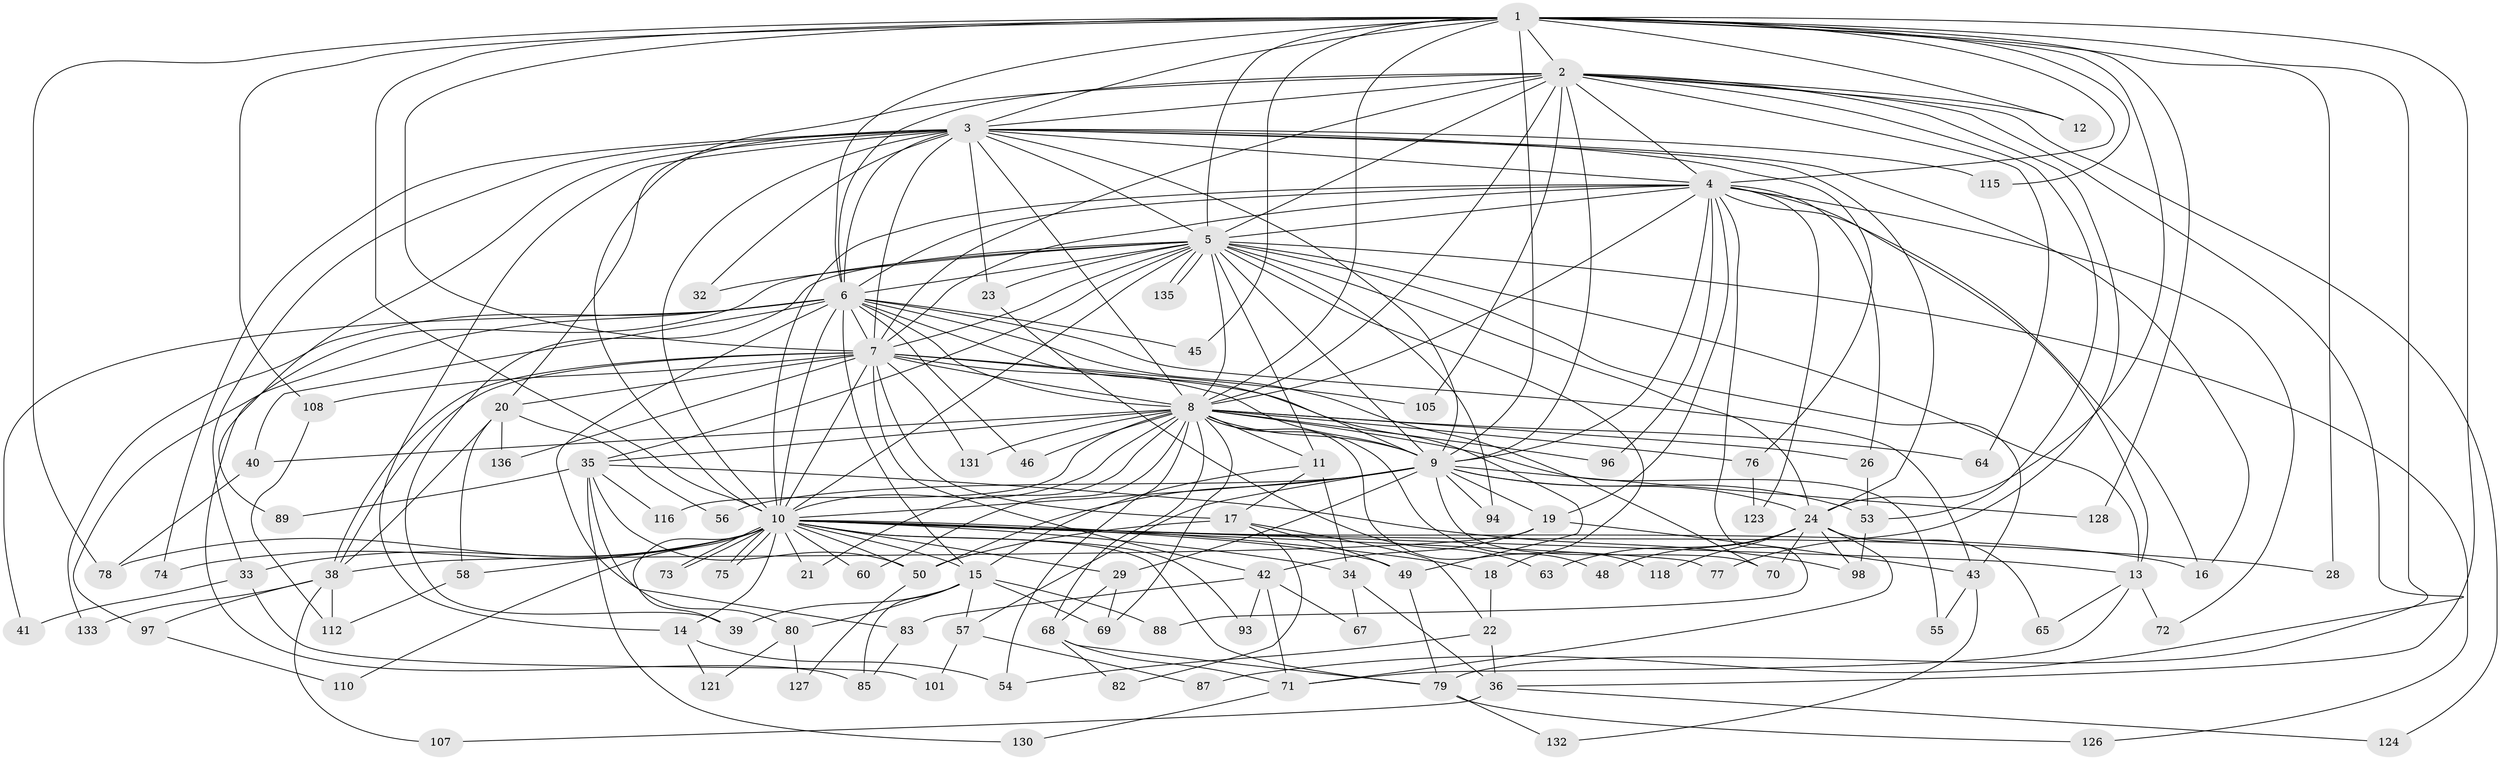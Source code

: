 // Generated by graph-tools (version 1.1) at 2025/23/03/03/25 07:23:44]
// undirected, 99 vertices, 248 edges
graph export_dot {
graph [start="1"]
  node [color=gray90,style=filled];
  1 [super="+81"];
  2 [super="+125"];
  3 [super="+95"];
  4 [super="+25"];
  5 [super="+30"];
  6 [super="+59"];
  7 [super="+104"];
  8 [super="+47"];
  9 [super="+90"];
  10 [super="+120"];
  11;
  12;
  13 [super="+31"];
  14;
  15 [super="+66"];
  16;
  17 [super="+100"];
  18 [super="+37"];
  19;
  20 [super="+92"];
  21;
  22;
  23;
  24 [super="+102"];
  26 [super="+27"];
  28;
  29;
  32;
  33 [super="+61"];
  34;
  35 [super="+86"];
  36 [super="+52"];
  38 [super="+44"];
  39 [super="+99"];
  40;
  41;
  42;
  43 [super="+51"];
  45;
  46;
  48;
  49 [super="+114"];
  50;
  53 [super="+62"];
  54 [super="+109"];
  55 [super="+113"];
  56;
  57;
  58;
  60;
  63;
  64;
  65;
  67;
  68 [super="+117"];
  69 [super="+106"];
  70 [super="+103"];
  71 [super="+84"];
  72;
  73;
  74;
  75 [super="+91"];
  76;
  77;
  78 [super="+111"];
  79 [super="+129"];
  80;
  82;
  83 [super="+122"];
  85;
  87;
  88;
  89;
  93;
  94;
  96;
  97;
  98 [super="+134"];
  101;
  105;
  107;
  108;
  110;
  112 [super="+119"];
  115;
  116;
  118;
  121;
  123;
  124;
  126;
  127;
  128;
  130;
  131;
  132;
  133;
  135;
  136;
  1 -- 2;
  1 -- 3;
  1 -- 4;
  1 -- 5;
  1 -- 6;
  1 -- 7;
  1 -- 8;
  1 -- 9;
  1 -- 10;
  1 -- 12;
  1 -- 24;
  1 -- 28;
  1 -- 36;
  1 -- 45;
  1 -- 108;
  1 -- 128;
  1 -- 115;
  1 -- 79 [weight=2];
  1 -- 78;
  2 -- 3;
  2 -- 4;
  2 -- 5;
  2 -- 6;
  2 -- 7;
  2 -- 8;
  2 -- 9;
  2 -- 10 [weight=2];
  2 -- 12;
  2 -- 53;
  2 -- 64;
  2 -- 77;
  2 -- 87;
  2 -- 105;
  2 -- 124;
  3 -- 4;
  3 -- 5;
  3 -- 6;
  3 -- 7;
  3 -- 8;
  3 -- 9;
  3 -- 10;
  3 -- 14;
  3 -- 16;
  3 -- 20;
  3 -- 23 [weight=2];
  3 -- 24;
  3 -- 32;
  3 -- 33;
  3 -- 74;
  3 -- 76;
  3 -- 89;
  3 -- 115;
  4 -- 5;
  4 -- 6;
  4 -- 7;
  4 -- 8;
  4 -- 9 [weight=2];
  4 -- 10;
  4 -- 13;
  4 -- 19;
  4 -- 72;
  4 -- 123;
  4 -- 16;
  4 -- 96;
  4 -- 88;
  4 -- 26 [weight=2];
  5 -- 6;
  5 -- 7;
  5 -- 8;
  5 -- 9;
  5 -- 10;
  5 -- 11;
  5 -- 13;
  5 -- 18;
  5 -- 23;
  5 -- 32;
  5 -- 35;
  5 -- 39;
  5 -- 43;
  5 -- 85;
  5 -- 94;
  5 -- 126;
  5 -- 135;
  5 -- 135;
  5 -- 24;
  6 -- 7;
  6 -- 8;
  6 -- 9 [weight=2];
  6 -- 10;
  6 -- 40;
  6 -- 41;
  6 -- 45;
  6 -- 46;
  6 -- 70;
  6 -- 83;
  6 -- 97;
  6 -- 133;
  6 -- 43;
  6 -- 15;
  7 -- 8;
  7 -- 9;
  7 -- 10;
  7 -- 17;
  7 -- 20;
  7 -- 38 [weight=2];
  7 -- 38;
  7 -- 42;
  7 -- 49;
  7 -- 105;
  7 -- 108;
  7 -- 131;
  7 -- 136;
  8 -- 9;
  8 -- 10 [weight=2];
  8 -- 11;
  8 -- 21;
  8 -- 26;
  8 -- 35;
  8 -- 40;
  8 -- 46;
  8 -- 48;
  8 -- 54;
  8 -- 55 [weight=2];
  8 -- 60;
  8 -- 64;
  8 -- 68;
  8 -- 69;
  8 -- 76;
  8 -- 96;
  8 -- 116;
  8 -- 118;
  8 -- 131;
  9 -- 10;
  9 -- 19;
  9 -- 29;
  9 -- 50;
  9 -- 53;
  9 -- 56;
  9 -- 57;
  9 -- 70;
  9 -- 94;
  9 -- 128;
  9 -- 24;
  10 -- 14;
  10 -- 15;
  10 -- 16;
  10 -- 18 [weight=2];
  10 -- 21;
  10 -- 28;
  10 -- 29;
  10 -- 33 [weight=2];
  10 -- 34;
  10 -- 39;
  10 -- 49;
  10 -- 58;
  10 -- 60;
  10 -- 73;
  10 -- 73;
  10 -- 74;
  10 -- 75 [weight=2];
  10 -- 75;
  10 -- 77;
  10 -- 78;
  10 -- 79;
  10 -- 93;
  10 -- 110;
  10 -- 13;
  10 -- 50;
  11 -- 15;
  11 -- 17;
  11 -- 34;
  13 -- 65;
  13 -- 72;
  13 -- 71;
  14 -- 54;
  14 -- 121;
  15 -- 57;
  15 -- 80;
  15 -- 88;
  15 -- 85;
  15 -- 39;
  15 -- 69;
  17 -- 22;
  17 -- 50;
  17 -- 82;
  17 -- 49;
  18 -- 22;
  19 -- 42;
  19 -- 43;
  19 -- 38;
  20 -- 56;
  20 -- 58;
  20 -- 136;
  20 -- 38;
  22 -- 36;
  22 -- 54;
  23 -- 63;
  24 -- 48;
  24 -- 63;
  24 -- 65;
  24 -- 71;
  24 -- 98;
  24 -- 118;
  24 -- 70;
  26 -- 53;
  29 -- 68;
  29 -- 69;
  33 -- 41;
  33 -- 101;
  34 -- 67;
  34 -- 36;
  35 -- 80;
  35 -- 89;
  35 -- 116;
  35 -- 130;
  35 -- 50;
  35 -- 98;
  36 -- 124;
  36 -- 107;
  38 -- 97;
  38 -- 133;
  38 -- 112;
  38 -- 107;
  40 -- 78;
  42 -- 67;
  42 -- 71;
  42 -- 83;
  42 -- 93;
  43 -- 55;
  43 -- 132;
  49 -- 79;
  50 -- 127;
  53 -- 98;
  57 -- 87;
  57 -- 101;
  58 -- 112;
  68 -- 79;
  68 -- 82;
  68 -- 71;
  71 -- 130;
  76 -- 123;
  79 -- 126;
  79 -- 132;
  80 -- 121;
  80 -- 127;
  83 -- 85;
  97 -- 110;
  108 -- 112;
}
